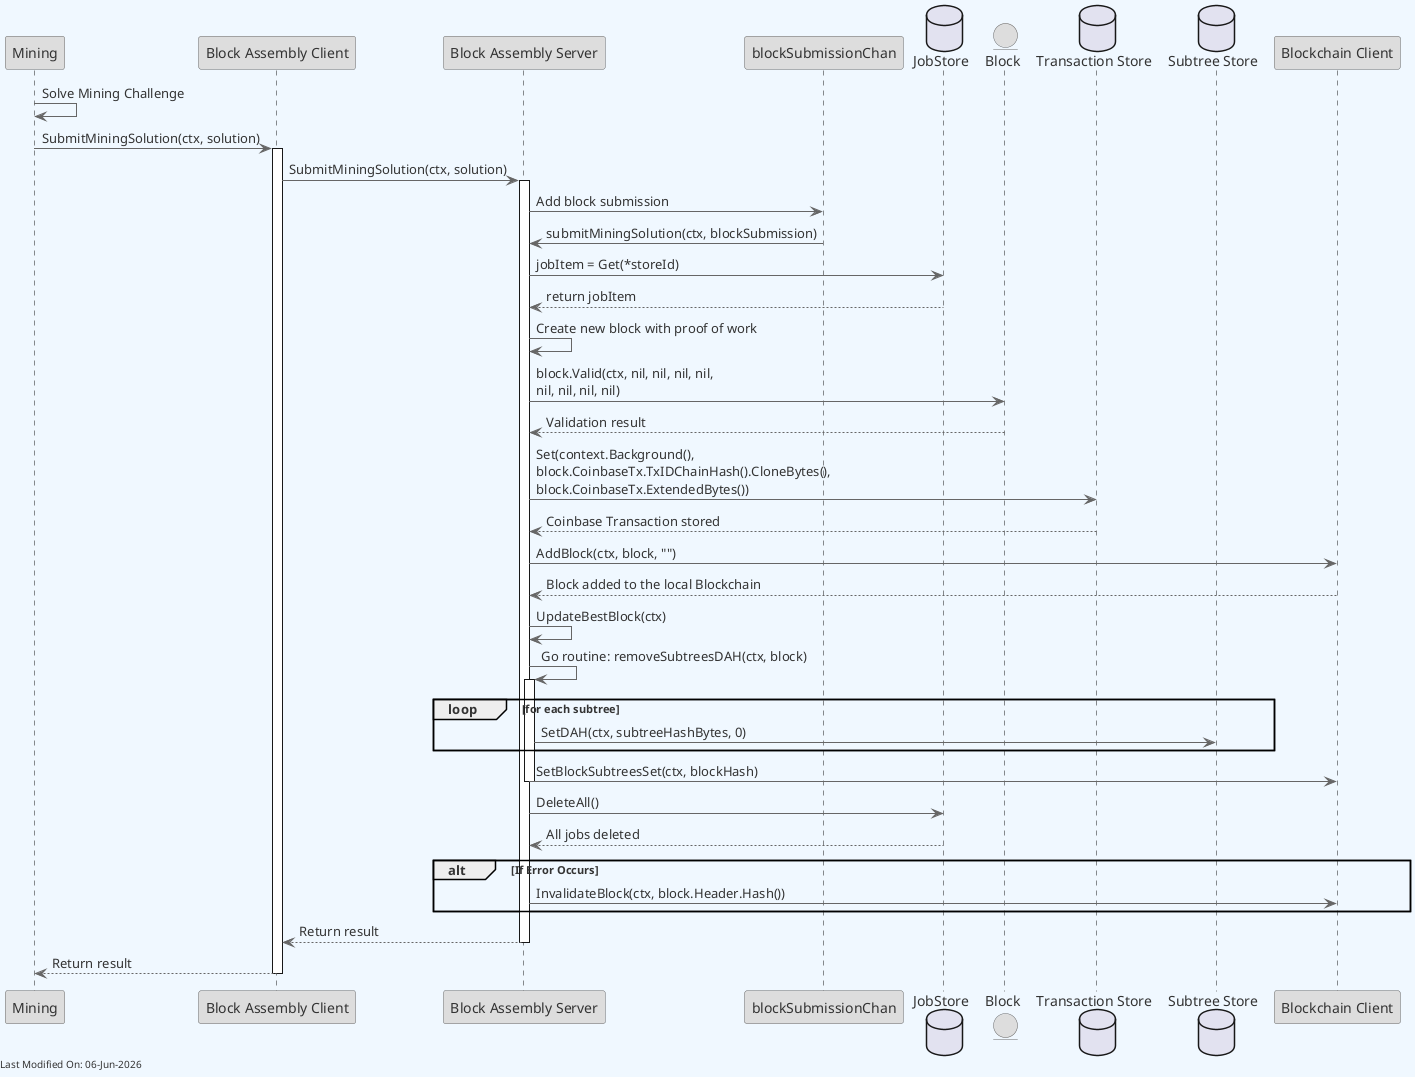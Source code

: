 @startuml
skinparam backgroundColor #F0F8FF
skinparam defaultFontColor #333333
skinparam arrowColor #666666

' Define borders for all elements
skinparam entity {
  BorderColor #666666
  BackgroundColor #DDDDDD
}

skinparam control {
  BorderColor #666666
  BackgroundColor #DDDDDD
}

skinparam participant {
  BorderColor #666666
  BackgroundColor #DDDDDD
}



participant "Mining" as Miner
participant "Block Assembly Client" as Client
participant "Block Assembly Server" as Server
participant "blockSubmissionChan" as SubmissionCh
database "JobStore" as JobStore
entity "Block" as Block
database "Transaction Store" as TxStore
database "Subtree Store" as SubtreeStore
participant "Blockchain Client" as BlockchainClient

Miner -> Miner: Solve Mining Challenge
Miner -> Client : SubmitMiningSolution(ctx, solution)
activate Client

Client -> Server : SubmitMiningSolution(ctx, solution)
activate Server

Server -> SubmissionCh : Add block submission
SubmissionCh -> Server : submitMiningSolution(ctx, blockSubmission)

Server -> JobStore : jobItem = Get(*storeId)
JobStore --> Server : return jobItem

Server -> Server : Create new block with proof of work
Server -> Block : block.Valid(ctx, nil, nil, nil, nil, \nnil, nil, nil, nil)
Block --> Server : Validation result

Server -> TxStore : Set(context.Background(), \nblock.CoinbaseTx.TxIDChainHash().CloneBytes(), \nblock.CoinbaseTx.ExtendedBytes())
TxStore --> Server : Coinbase Transaction stored

Server -> BlockchainClient : AddBlock(ctx, block, "")
BlockchainClient --> Server : Block added to the local Blockchain

Server -> Server : UpdateBestBlock(ctx)

Server -> Server : Go routine: removeSubtreesDAH(ctx, block)
activate Server
loop for each subtree
    Server -> SubtreeStore : SetDAH(ctx, subtreeHashBytes, 0)
end
Server -> BlockchainClient : SetBlockSubtreesSet(ctx, blockHash)
deactivate Server

Server -> JobStore : DeleteAll()
JobStore --> Server : All jobs deleted

alt If Error Occurs
    Server -> BlockchainClient : InvalidateBlock(ctx, block.Header.Hash())
end

Server --> Client : Return result
deactivate Server
Client --> Miner : Return result
deactivate Client

left footer Last Modified On: %date("dd-MMM-yyyy")

@enduml
